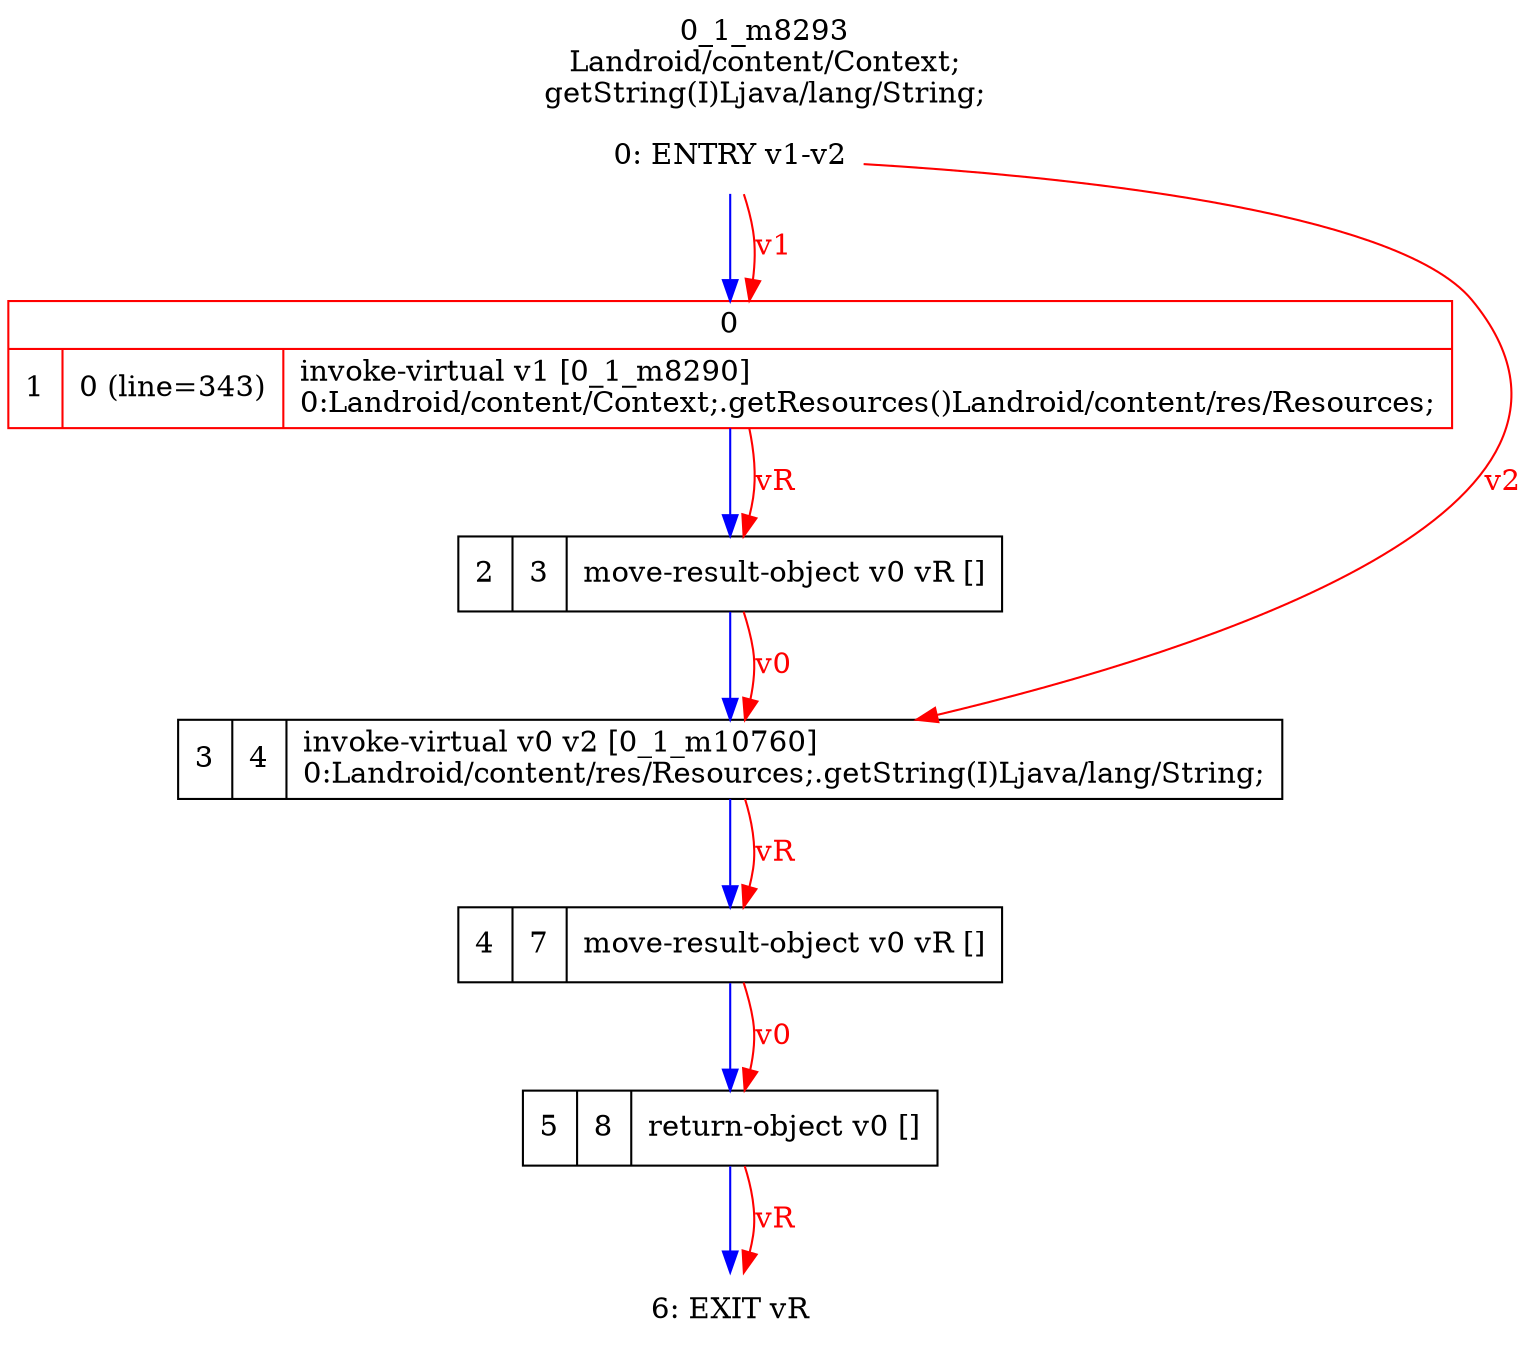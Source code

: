 digraph G {
rankdir=UD;
labelloc=t;
label="0_1_m8293\nLandroid/content/Context;
getString(I)Ljava/lang/String;";
0[label="0: ENTRY v1-v2",shape=plaintext];
1[label="{0|{1|0 (line=343)|invoke-virtual v1 [0_1_m8290]\l0:Landroid/content/Context;.getResources()Landroid/content/res/Resources;\l}}",shape=record,URL="0_1_m8290.dot", color=red];
2[label="2|3|move-result-object v0 vR []\l",shape=record];
3[label="3|4|invoke-virtual v0 v2 [0_1_m10760]\l0:Landroid/content/res/Resources;.getString(I)Ljava/lang/String;\l",shape=record,URL="0_1_m10760.dot"];
4[label="4|7|move-result-object v0 vR []\l",shape=record];
5[label="5|8|return-object v0 []\l",shape=record];
6[label="6: EXIT vR",shape=plaintext];
0->1 [color=blue, fontcolor=blue,weight=100, taillabel=""];
1->2 [color=blue, fontcolor=blue,weight=100, taillabel=""];
2->3 [color=blue, fontcolor=blue,weight=100, taillabel=""];
3->4 [color=blue, fontcolor=blue,weight=100, taillabel=""];
4->5 [color=blue, fontcolor=blue,weight=100, taillabel=""];
5->6 [color=blue, fontcolor=blue,weight=100, taillabel=""];
0->1 [color=red, fontcolor=red, label="v1"];
1->2 [color=red, fontcolor=red, label="vR"];
0->3 [color=red, fontcolor=red, label="v2"];
2->3 [color=red, fontcolor=red, label="v0"];
3->4 [color=red, fontcolor=red, label="vR"];
4->5 [color=red, fontcolor=red, label="v0"];
5->6 [color=red, fontcolor=red, label="vR"];
}
